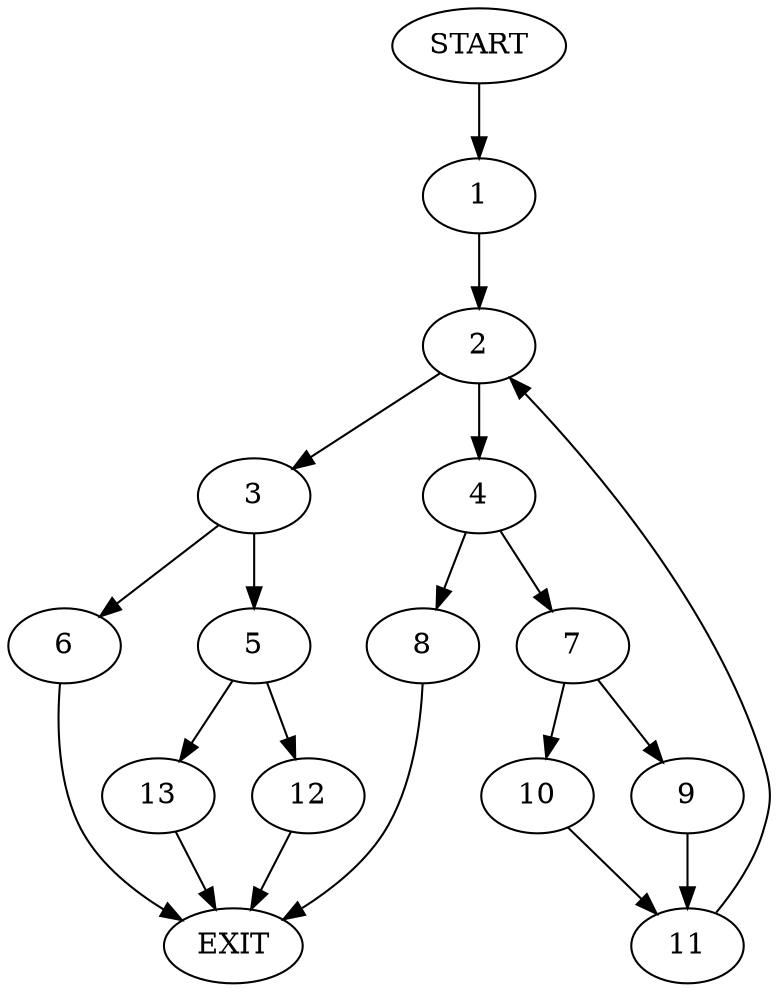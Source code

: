 digraph {
0 [label="START"]
14 [label="EXIT"]
0 -> 1
1 -> 2
2 -> 3
2 -> 4
3 -> 5
3 -> 6
4 -> 7
4 -> 8
7 -> 9
7 -> 10
8 -> 14
10 -> 11
9 -> 11
11 -> 2
5 -> 12
5 -> 13
6 -> 14
13 -> 14
12 -> 14
}
